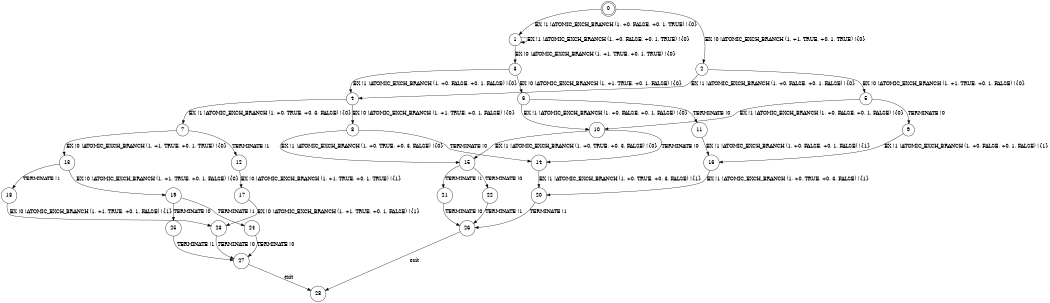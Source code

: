 digraph BCG {
size = "7, 10.5";
center = TRUE;
node [shape = circle];
0 [peripheries = 2];
0 -> 1 [label = "EX !1 !ATOMIC_EXCH_BRANCH (1, +0, FALSE, +0, 1, TRUE) !{0}"];
0 -> 2 [label = "EX !0 !ATOMIC_EXCH_BRANCH (1, +1, TRUE, +0, 1, TRUE) !{0}"];
1 -> 3 [label = "EX !0 !ATOMIC_EXCH_BRANCH (1, +1, TRUE, +0, 1, TRUE) !{0}"];
1 -> 1 [label = "EX !1 !ATOMIC_EXCH_BRANCH (1, +0, FALSE, +0, 1, TRUE) !{0}"];
2 -> 4 [label = "EX !1 !ATOMIC_EXCH_BRANCH (1, +0, FALSE, +0, 1, FALSE) !{0}"];
2 -> 5 [label = "EX !0 !ATOMIC_EXCH_BRANCH (1, +1, TRUE, +0, 1, FALSE) !{0}"];
3 -> 4 [label = "EX !1 !ATOMIC_EXCH_BRANCH (1, +0, FALSE, +0, 1, FALSE) !{0}"];
3 -> 6 [label = "EX !0 !ATOMIC_EXCH_BRANCH (1, +1, TRUE, +0, 1, FALSE) !{0}"];
4 -> 7 [label = "EX !1 !ATOMIC_EXCH_BRANCH (1, +0, TRUE, +0, 3, FALSE) !{0}"];
4 -> 8 [label = "EX !0 !ATOMIC_EXCH_BRANCH (1, +1, TRUE, +0, 1, FALSE) !{0}"];
5 -> 9 [label = "TERMINATE !0"];
5 -> 10 [label = "EX !1 !ATOMIC_EXCH_BRANCH (1, +0, FALSE, +0, 1, FALSE) !{0}"];
6 -> 11 [label = "TERMINATE !0"];
6 -> 10 [label = "EX !1 !ATOMIC_EXCH_BRANCH (1, +0, FALSE, +0, 1, FALSE) !{0}"];
7 -> 12 [label = "TERMINATE !1"];
7 -> 13 [label = "EX !0 !ATOMIC_EXCH_BRANCH (1, +1, TRUE, +0, 1, TRUE) !{0}"];
8 -> 14 [label = "TERMINATE !0"];
8 -> 15 [label = "EX !1 !ATOMIC_EXCH_BRANCH (1, +0, TRUE, +0, 3, FALSE) !{0}"];
9 -> 16 [label = "EX !1 !ATOMIC_EXCH_BRANCH (1, +0, FALSE, +0, 1, FALSE) !{1}"];
10 -> 14 [label = "TERMINATE !0"];
10 -> 15 [label = "EX !1 !ATOMIC_EXCH_BRANCH (1, +0, TRUE, +0, 3, FALSE) !{0}"];
11 -> 16 [label = "EX !1 !ATOMIC_EXCH_BRANCH (1, +0, FALSE, +0, 1, FALSE) !{1}"];
12 -> 17 [label = "EX !0 !ATOMIC_EXCH_BRANCH (1, +1, TRUE, +0, 1, TRUE) !{1}"];
13 -> 18 [label = "TERMINATE !1"];
13 -> 19 [label = "EX !0 !ATOMIC_EXCH_BRANCH (1, +1, TRUE, +0, 1, FALSE) !{0}"];
14 -> 20 [label = "EX !1 !ATOMIC_EXCH_BRANCH (1, +0, TRUE, +0, 3, FALSE) !{1}"];
15 -> 21 [label = "TERMINATE !1"];
15 -> 22 [label = "TERMINATE !0"];
16 -> 20 [label = "EX !1 !ATOMIC_EXCH_BRANCH (1, +0, TRUE, +0, 3, FALSE) !{1}"];
17 -> 23 [label = "EX !0 !ATOMIC_EXCH_BRANCH (1, +1, TRUE, +0, 1, FALSE) !{1}"];
18 -> 23 [label = "EX !0 !ATOMIC_EXCH_BRANCH (1, +1, TRUE, +0, 1, FALSE) !{1}"];
19 -> 24 [label = "TERMINATE !1"];
19 -> 25 [label = "TERMINATE !0"];
20 -> 26 [label = "TERMINATE !1"];
21 -> 26 [label = "TERMINATE !0"];
22 -> 26 [label = "TERMINATE !1"];
23 -> 27 [label = "TERMINATE !0"];
24 -> 27 [label = "TERMINATE !0"];
25 -> 27 [label = "TERMINATE !1"];
26 -> 28 [label = "exit"];
27 -> 28 [label = "exit"];
}
